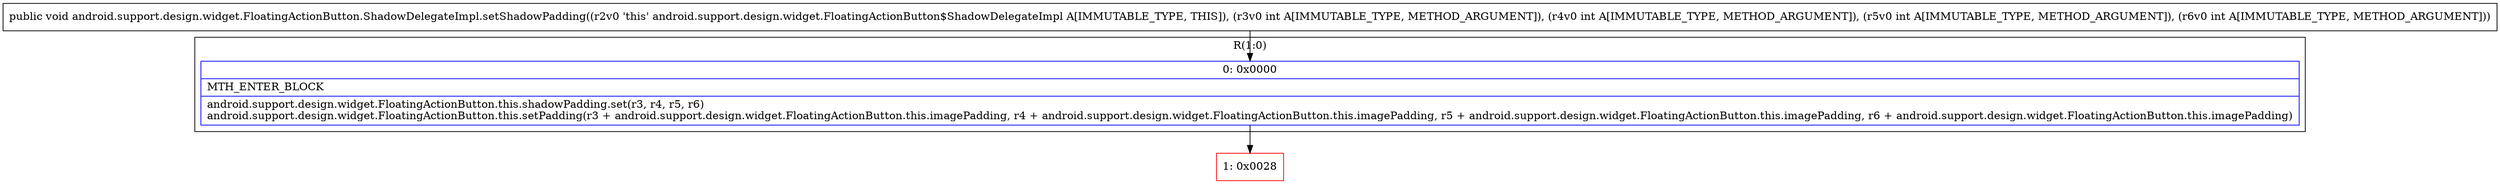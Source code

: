 digraph "CFG forandroid.support.design.widget.FloatingActionButton.ShadowDelegateImpl.setShadowPadding(IIII)V" {
subgraph cluster_Region_2105317174 {
label = "R(1:0)";
node [shape=record,color=blue];
Node_0 [shape=record,label="{0\:\ 0x0000|MTH_ENTER_BLOCK\l|android.support.design.widget.FloatingActionButton.this.shadowPadding.set(r3, r4, r5, r6)\landroid.support.design.widget.FloatingActionButton.this.setPadding(r3 + android.support.design.widget.FloatingActionButton.this.imagePadding, r4 + android.support.design.widget.FloatingActionButton.this.imagePadding, r5 + android.support.design.widget.FloatingActionButton.this.imagePadding, r6 + android.support.design.widget.FloatingActionButton.this.imagePadding)\l}"];
}
Node_1 [shape=record,color=red,label="{1\:\ 0x0028}"];
MethodNode[shape=record,label="{public void android.support.design.widget.FloatingActionButton.ShadowDelegateImpl.setShadowPadding((r2v0 'this' android.support.design.widget.FloatingActionButton$ShadowDelegateImpl A[IMMUTABLE_TYPE, THIS]), (r3v0 int A[IMMUTABLE_TYPE, METHOD_ARGUMENT]), (r4v0 int A[IMMUTABLE_TYPE, METHOD_ARGUMENT]), (r5v0 int A[IMMUTABLE_TYPE, METHOD_ARGUMENT]), (r6v0 int A[IMMUTABLE_TYPE, METHOD_ARGUMENT])) }"];
MethodNode -> Node_0;
Node_0 -> Node_1;
}

